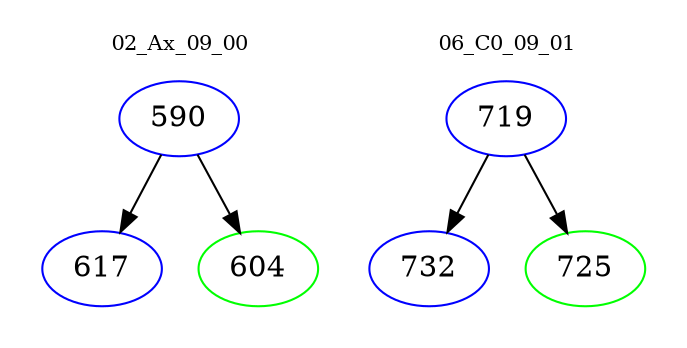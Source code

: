 digraph{
subgraph cluster_0 {
color = white
label = "02_Ax_09_00";
fontsize=10;
T0_590 [label="590", color="blue"]
T0_590 -> T0_617 [color="black"]
T0_617 [label="617", color="blue"]
T0_590 -> T0_604 [color="black"]
T0_604 [label="604", color="green"]
}
subgraph cluster_1 {
color = white
label = "06_C0_09_01";
fontsize=10;
T1_719 [label="719", color="blue"]
T1_719 -> T1_732 [color="black"]
T1_732 [label="732", color="blue"]
T1_719 -> T1_725 [color="black"]
T1_725 [label="725", color="green"]
}
}
